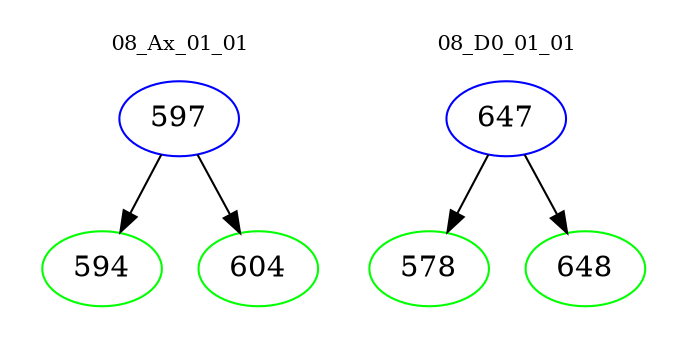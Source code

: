 digraph{
subgraph cluster_0 {
color = white
label = "08_Ax_01_01";
fontsize=10;
T0_597 [label="597", color="blue"]
T0_597 -> T0_594 [color="black"]
T0_594 [label="594", color="green"]
T0_597 -> T0_604 [color="black"]
T0_604 [label="604", color="green"]
}
subgraph cluster_1 {
color = white
label = "08_D0_01_01";
fontsize=10;
T1_647 [label="647", color="blue"]
T1_647 -> T1_578 [color="black"]
T1_578 [label="578", color="green"]
T1_647 -> T1_648 [color="black"]
T1_648 [label="648", color="green"]
}
}
